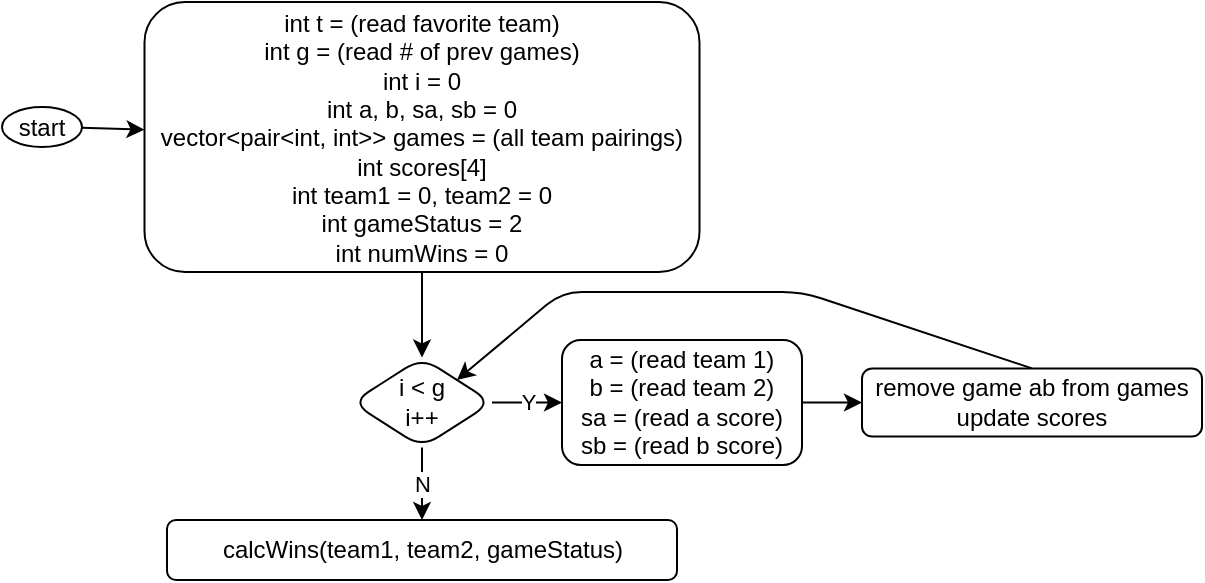 <mxfile>
    <diagram id="Q9LVTjGV1iao2WoRn632" name="main">
        <mxGraphModel dx="952" dy="568" grid="1" gridSize="10" guides="1" tooltips="1" connect="1" arrows="1" fold="1" page="1" pageScale="1" pageWidth="850" pageHeight="1100" math="0" shadow="0">
            <root>
                <mxCell id="0"/>
                <mxCell id="1" parent="0"/>
                <mxCell id="6" value="" style="edgeStyle=none;html=1;" parent="1" source="2" target="5" edge="1">
                    <mxGeometry relative="1" as="geometry"/>
                </mxCell>
                <mxCell id="2" value="int t = (read favorite team)&lt;br&gt;int g = (read # of prev games)&lt;br&gt;int i = 0&lt;br&gt;int a, b, sa, sb = 0&lt;br&gt;vector&amp;lt;pair&amp;lt;int, int&amp;gt;&amp;gt; games = (all team pairings)&lt;br&gt;int scores[4]&lt;br&gt;int team1 = 0, team2 = 0&lt;br&gt;int gameStatus = 2&lt;br&gt;int numWins = 0" style="rounded=1;whiteSpace=wrap;html=1;" parent="1" vertex="1">
                    <mxGeometry x="121.25" y="35" width="277.5" height="135" as="geometry"/>
                </mxCell>
                <mxCell id="4" value="" style="edgeStyle=none;html=1;" parent="1" source="3" target="2" edge="1">
                    <mxGeometry relative="1" as="geometry"/>
                </mxCell>
                <mxCell id="3" value="start" style="ellipse;whiteSpace=wrap;html=1;" parent="1" vertex="1">
                    <mxGeometry x="50" y="87.5" width="40" height="20" as="geometry"/>
                </mxCell>
                <mxCell id="8" value="Y" style="edgeStyle=none;html=1;" parent="1" source="5" target="7" edge="1">
                    <mxGeometry relative="1" as="geometry"/>
                </mxCell>
                <mxCell id="10" value="N" style="edgeStyle=none;html=1;" parent="1" source="5" target="9" edge="1">
                    <mxGeometry relative="1" as="geometry"/>
                </mxCell>
                <mxCell id="5" value="i &amp;lt; g&lt;br&gt;i++" style="rhombus;whiteSpace=wrap;html=1;rounded=1;" parent="1" vertex="1">
                    <mxGeometry x="225" y="212.75" width="70" height="45" as="geometry"/>
                </mxCell>
                <mxCell id="12" value="" style="edgeStyle=none;html=1;" parent="1" source="7" target="11" edge="1">
                    <mxGeometry relative="1" as="geometry"/>
                </mxCell>
                <mxCell id="7" value="a = (read team 1)&lt;br&gt;b = (read team 2)&lt;br&gt;sa = (read a score)&lt;br&gt;sb = (read b score)" style="whiteSpace=wrap;html=1;rounded=1;" parent="1" vertex="1">
                    <mxGeometry x="330" y="204" width="120" height="62.5" as="geometry"/>
                </mxCell>
                <mxCell id="9" value="calcWins(team1, team2, gameStatus)" style="whiteSpace=wrap;html=1;rounded=1;" parent="1" vertex="1">
                    <mxGeometry x="132.5" y="294" width="255" height="30" as="geometry"/>
                </mxCell>
                <mxCell id="13" style="edgeStyle=none;html=1;exitX=0.5;exitY=0;exitDx=0;exitDy=0;entryX=1;entryY=0;entryDx=0;entryDy=0;" parent="1" source="11" target="5" edge="1">
                    <mxGeometry relative="1" as="geometry">
                        <Array as="points">
                            <mxPoint x="450" y="180"/>
                            <mxPoint x="330" y="180"/>
                        </Array>
                    </mxGeometry>
                </mxCell>
                <mxCell id="11" value="remove game ab from games&lt;br&gt;update scores" style="whiteSpace=wrap;html=1;rounded=1;" parent="1" vertex="1">
                    <mxGeometry x="480" y="218.19" width="170" height="34.12" as="geometry"/>
                </mxCell>
            </root>
        </mxGraphModel>
    </diagram>
    <diagram id="M6-pE0TrVoHELX-tqb7D" name="calcWins">
        <mxGraphModel dx="952" dy="568" grid="1" gridSize="10" guides="1" tooltips="1" connect="1" arrows="1" fold="1" page="1" pageScale="1" pageWidth="850" pageHeight="1100" math="0" shadow="0">
            <root>
                <mxCell id="0"/>
                <mxCell id="1" parent="0"/>
                <mxCell id="nty4wbkdVDTr5RHmgyKc-3" value="Y" style="edgeStyle=none;html=1;" parent="1" source="nty4wbkdVDTr5RHmgyKc-1" target="nty4wbkdVDTr5RHmgyKc-2" edge="1">
                    <mxGeometry relative="1" as="geometry"/>
                </mxCell>
                <mxCell id="nty4wbkdVDTr5RHmgyKc-5" value="N" style="edgeStyle=none;html=1;" parent="1" source="nty4wbkdVDTr5RHmgyKc-1" target="nty4wbkdVDTr5RHmgyKc-4" edge="1">
                    <mxGeometry relative="1" as="geometry"/>
                </mxCell>
                <mxCell id="nty4wbkdVDTr5RHmgyKc-1" value="gameStatus == -1" style="rhombus;whiteSpace=wrap;html=1;rounded=1;" parent="1" vertex="1">
                    <mxGeometry x="80" y="132" width="145" height="45" as="geometry"/>
                </mxCell>
                <mxCell id="uL0GtLVhrKP7EB53zmsn-5" style="edgeStyle=none;html=1;exitX=1;exitY=0.5;exitDx=0;exitDy=0;entryX=1;entryY=0.5;entryDx=0;entryDy=0;" parent="1" source="nty4wbkdVDTr5RHmgyKc-2" target="aji_BOzruJEjUwpYZkUq-1" edge="1">
                    <mxGeometry relative="1" as="geometry">
                        <mxPoint x="225" y="394.5" as="targetPoint"/>
                        <Array as="points">
                            <mxPoint x="500" y="352"/>
                        </Array>
                    </mxGeometry>
                </mxCell>
                <mxCell id="nty4wbkdVDTr5RHmgyKc-2" value="scores[team2]= scores[team2] + 3" style="whiteSpace=wrap;html=1;rounded=1;" parent="1" vertex="1">
                    <mxGeometry x="260" y="143.25" width="200" height="22.5" as="geometry"/>
                </mxCell>
                <mxCell id="nty4wbkdVDTr5RHmgyKc-7" value="N" style="edgeStyle=none;html=1;" parent="1" source="nty4wbkdVDTr5RHmgyKc-4" target="nty4wbkdVDTr5RHmgyKc-6" edge="1">
                    <mxGeometry relative="1" as="geometry"/>
                </mxCell>
                <mxCell id="nty4wbkdVDTr5RHmgyKc-9" value="Y" style="edgeStyle=none;html=1;" parent="1" source="nty4wbkdVDTr5RHmgyKc-4" target="nty4wbkdVDTr5RHmgyKc-8" edge="1">
                    <mxGeometry relative="1" as="geometry"/>
                </mxCell>
                <mxCell id="nty4wbkdVDTr5RHmgyKc-4" value="gameStatus == -0" style="rhombus;whiteSpace=wrap;html=1;rounded=1;" parent="1" vertex="1">
                    <mxGeometry x="80" y="216" width="145" height="45" as="geometry"/>
                </mxCell>
                <mxCell id="nty4wbkdVDTr5RHmgyKc-11" value="Y" style="edgeStyle=none;html=1;" parent="1" source="nty4wbkdVDTr5RHmgyKc-6" target="nty4wbkdVDTr5RHmgyKc-10" edge="1">
                    <mxGeometry relative="1" as="geometry"/>
                </mxCell>
                <mxCell id="uL0GtLVhrKP7EB53zmsn-2" value="N" style="edgeStyle=none;html=1;entryX=0.5;entryY=0;entryDx=0;entryDy=0;" parent="1" source="nty4wbkdVDTr5RHmgyKc-6" target="aji_BOzruJEjUwpYZkUq-1" edge="1">
                    <mxGeometry relative="1" as="geometry">
                        <mxPoint x="152.5" y="372" as="targetPoint"/>
                    </mxGeometry>
                </mxCell>
                <mxCell id="nty4wbkdVDTr5RHmgyKc-6" value="gameStatus == 1" style="rhombus;whiteSpace=wrap;html=1;rounded=1;" parent="1" vertex="1">
                    <mxGeometry x="80" y="292" width="145" height="45" as="geometry"/>
                </mxCell>
                <mxCell id="uL0GtLVhrKP7EB53zmsn-4" style="edgeStyle=none;html=1;exitX=1;exitY=0.5;exitDx=0;exitDy=0;entryX=1;entryY=0.5;entryDx=0;entryDy=0;" parent="1" source="nty4wbkdVDTr5RHmgyKc-8" target="aji_BOzruJEjUwpYZkUq-1" edge="1">
                    <mxGeometry relative="1" as="geometry">
                        <mxPoint x="225" y="394.5" as="targetPoint"/>
                        <Array as="points">
                            <mxPoint x="500" y="352"/>
                        </Array>
                    </mxGeometry>
                </mxCell>
                <mxCell id="nty4wbkdVDTr5RHmgyKc-8" value="scores[team1]= scores[team1] + 1&lt;br&gt;scores[team2]= scores[team2] + 1" style="whiteSpace=wrap;html=1;rounded=1;" parent="1" vertex="1">
                    <mxGeometry x="260" y="221.13" width="200" height="34.75" as="geometry"/>
                </mxCell>
                <mxCell id="uL0GtLVhrKP7EB53zmsn-3" style="edgeStyle=none;html=1;exitX=1;exitY=0.5;exitDx=0;exitDy=0;entryX=1;entryY=0.5;entryDx=0;entryDy=0;" parent="1" source="nty4wbkdVDTr5RHmgyKc-10" target="aji_BOzruJEjUwpYZkUq-1" edge="1">
                    <mxGeometry relative="1" as="geometry">
                        <mxPoint x="225" y="394.5" as="targetPoint"/>
                        <Array as="points">
                            <mxPoint x="500" y="352"/>
                        </Array>
                    </mxGeometry>
                </mxCell>
                <mxCell id="nty4wbkdVDTr5RHmgyKc-10" value="scores[team1]= scores[team1] + 3" style="whiteSpace=wrap;html=1;rounded=1;" parent="1" vertex="1">
                    <mxGeometry x="260" y="303.25" width="200" height="22.5" as="geometry"/>
                </mxCell>
                <mxCell id="qXoDM_SxFGDpFsE346pe-1" style="edgeStyle=none;html=1;exitX=0;exitY=0.5;exitDx=0;exitDy=0;entryX=0;entryY=0.5;entryDx=0;entryDy=0;" parent="1" source="aji_BOzruJEjUwpYZkUq-1" target="qXoDM_SxFGDpFsE346pe-2" edge="1">
                    <mxGeometry relative="1" as="geometry">
                        <Array as="points">
                            <mxPoint x="40" y="380"/>
                        </Array>
                    </mxGeometry>
                </mxCell>
                <mxCell id="aji_BOzruJEjUwpYZkUq-1" value="team1 = games.back().first&lt;br&gt;team2 = games.back().second&lt;br&gt;games.pop_back()" style="whiteSpace=wrap;html=1;rounded=1;" parent="1" vertex="1">
                    <mxGeometry x="63.75" y="380" width="177.5" height="50" as="geometry"/>
                </mxCell>
                <mxCell id="qXoDM_SxFGDpFsE346pe-4" value="N" style="edgeStyle=none;html=1;" parent="1" source="qXoDM_SxFGDpFsE346pe-2" target="nty4wbkdVDTr5RHmgyKc-1" edge="1">
                    <mxGeometry relative="1" as="geometry"/>
                </mxCell>
                <mxCell id="qXoDM_SxFGDpFsE346pe-6" value="Y" style="edgeStyle=none;html=1;" parent="1" source="qXoDM_SxFGDpFsE346pe-2" target="qXoDM_SxFGDpFsE346pe-5" edge="1">
                    <mxGeometry relative="1" as="geometry"/>
                </mxCell>
                <mxCell id="qXoDM_SxFGDpFsE346pe-2" value="games.empty()" style="rhombus;whiteSpace=wrap;html=1;rounded=1;" parent="1" vertex="1">
                    <mxGeometry x="80" y="50" width="145" height="45" as="geometry"/>
                </mxCell>
                <mxCell id="WAreLMPDqpSB-4tvveRA-2" value="" style="edgeStyle=none;html=1;" parent="1" source="qXoDM_SxFGDpFsE346pe-5" target="WAreLMPDqpSB-4tvveRA-1" edge="1">
                    <mxGeometry relative="1" as="geometry"/>
                </mxCell>
                <mxCell id="qXoDM_SxFGDpFsE346pe-5" value="int i = 0" style="whiteSpace=wrap;html=1;rounded=1;" parent="1" vertex="1">
                    <mxGeometry x="260" y="61.25" width="48.75" height="22.5" as="geometry"/>
                </mxCell>
                <mxCell id="h_s9EAxLndC2rNKCzFZs-2" value="Y" style="edgeStyle=none;html=1;entryX=0;entryY=0.5;entryDx=0;entryDy=0;" parent="1" source="WAreLMPDqpSB-4tvveRA-1" target="h_s9EAxLndC2rNKCzFZs-3" edge="1">
                    <mxGeometry relative="1" as="geometry">
                        <mxPoint x="475.5" y="72.5" as="targetPoint"/>
                    </mxGeometry>
                </mxCell>
                <mxCell id="9AX_YnUjJMdIZ-9Ho7pQ-1" value="N" style="edgeStyle=none;html=1;exitX=0.5;exitY=1;exitDx=0;exitDy=0;entryX=0;entryY=0.5;entryDx=0;entryDy=0;" parent="1" source="WAreLMPDqpSB-4tvveRA-1" target="h_s9EAxLndC2rNKCzFZs-4" edge="1">
                    <mxGeometry relative="1" as="geometry"/>
                </mxCell>
                <mxCell id="WAreLMPDqpSB-4tvveRA-1" value="i &amp;lt; 4&lt;br&gt;i++" style="rhombus;whiteSpace=wrap;html=1;rounded=1;" parent="1" vertex="1">
                    <mxGeometry x="340" y="47.5" width="77" height="50" as="geometry"/>
                </mxCell>
                <mxCell id="9AX_YnUjJMdIZ-9Ho7pQ-3" value="N" style="edgeStyle=none;html=1;exitX=0.5;exitY=0;exitDx=0;exitDy=0;entryX=0.5;entryY=0;entryDx=0;entryDy=0;" parent="1" source="h_s9EAxLndC2rNKCzFZs-3" target="WAreLMPDqpSB-4tvveRA-1" edge="1">
                    <mxGeometry relative="1" as="geometry"/>
                </mxCell>
                <mxCell id="9AX_YnUjJMdIZ-9Ho7pQ-4" style="edgeStyle=none;html=1;exitX=1;exitY=0.5;exitDx=0;exitDy=0;entryX=1;entryY=0.5;entryDx=0;entryDy=0;" parent="1" source="h_s9EAxLndC2rNKCzFZs-3" target="aji_BOzruJEjUwpYZkUq-1" edge="1">
                    <mxGeometry relative="1" as="geometry">
                        <Array as="points">
                            <mxPoint x="626" y="430"/>
                        </Array>
                    </mxGeometry>
                </mxCell>
                <mxCell id="9AX_YnUjJMdIZ-9Ho7pQ-5" value="Y" style="edgeLabel;html=1;align=center;verticalAlign=middle;resizable=0;points=[];" parent="9AX_YnUjJMdIZ-9Ho7pQ-4" vertex="1" connectable="0">
                    <mxGeometry x="-0.839" y="-2" relative="1" as="geometry">
                        <mxPoint as="offset"/>
                    </mxGeometry>
                </mxCell>
                <mxCell id="h_s9EAxLndC2rNKCzFZs-3" value="scores[i] &amp;gt;= scores[t]" style="rhombus;whiteSpace=wrap;html=1;rounded=1;" parent="1" vertex="1">
                    <mxGeometry x="476.25" y="51.25" width="150" height="42.5" as="geometry"/>
                </mxCell>
                <mxCell id="h_s9EAxLndC2rNKCzFZs-4" value="numWins++" style="whiteSpace=wrap;html=1;rounded=1;" parent="1" vertex="1">
                    <mxGeometry x="512.5" y="130" width="77.5" height="25" as="geometry"/>
                </mxCell>
            </root>
        </mxGraphModel>
    </diagram>
</mxfile>